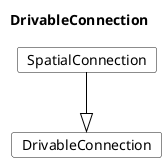 @startuml
Title DrivableConnection 

Card DrivableConnection #fff [
DrivableConnection
]
Card SpatialConnection #fff [
SpatialConnection
]
SpatialConnection --|> DrivableConnection  #000 
@enduml
